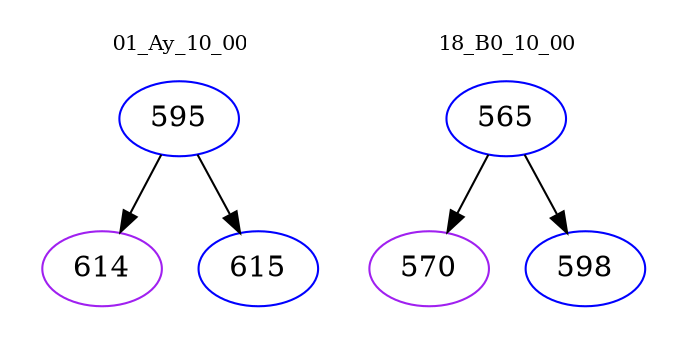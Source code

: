 digraph{
subgraph cluster_0 {
color = white
label = "01_Ay_10_00";
fontsize=10;
T0_595 [label="595", color="blue"]
T0_595 -> T0_614 [color="black"]
T0_614 [label="614", color="purple"]
T0_595 -> T0_615 [color="black"]
T0_615 [label="615", color="blue"]
}
subgraph cluster_1 {
color = white
label = "18_B0_10_00";
fontsize=10;
T1_565 [label="565", color="blue"]
T1_565 -> T1_570 [color="black"]
T1_570 [label="570", color="purple"]
T1_565 -> T1_598 [color="black"]
T1_598 [label="598", color="blue"]
}
}
